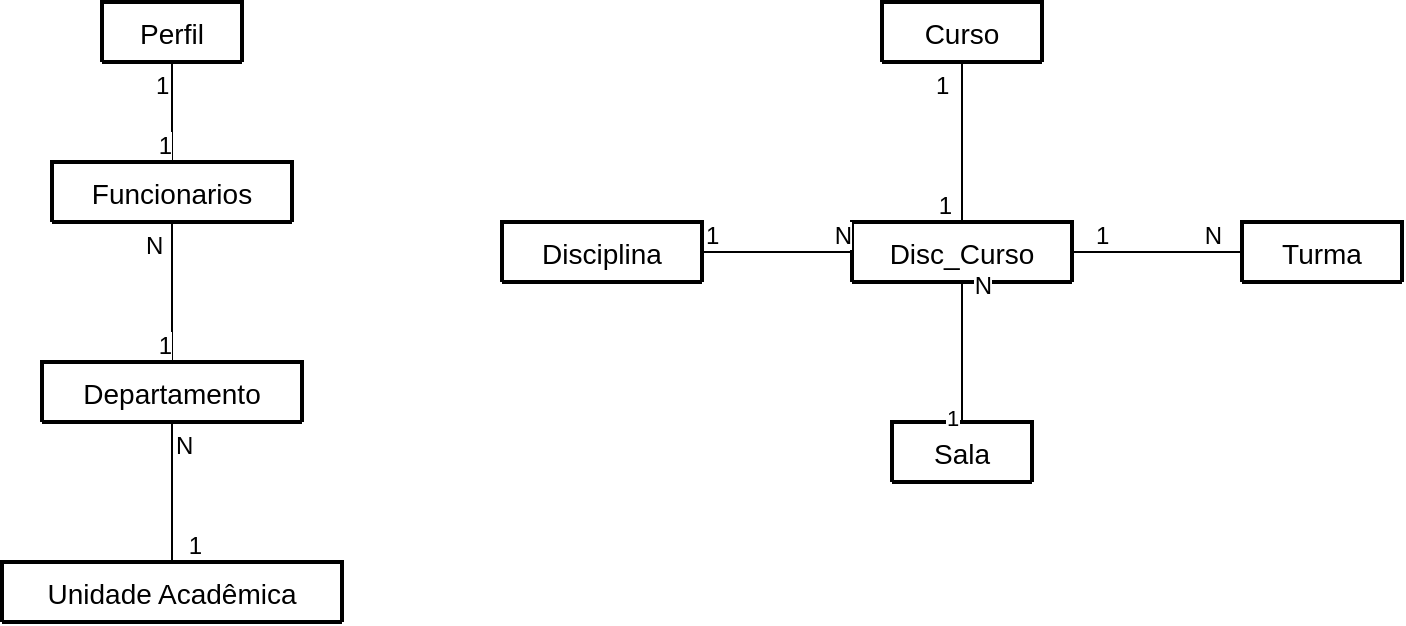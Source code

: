 <mxfile version="20.8.16" type="github">
  <diagram name="Página-1" id="47gyemP9zSXH3n4L2P8I">
    <mxGraphModel dx="1133" dy="673" grid="1" gridSize="10" guides="1" tooltips="1" connect="1" arrows="1" fold="1" page="1" pageScale="1" pageWidth="827" pageHeight="1169" background="none" math="0" shadow="0">
      <root>
        <mxCell id="0" />
        <mxCell id="1" parent="0" />
        <mxCell id="vb1vdAZIQKKRY02-nErp-1" value="Disciplina" style="swimlane;childLayout=stackLayout;horizontal=1;startSize=30;horizontalStack=0;rounded=1;fontSize=14;fontStyle=0;strokeWidth=2;resizeParent=0;resizeLast=1;shadow=0;dashed=0;align=center;" vertex="1" collapsed="1" parent="1">
          <mxGeometry x="340" y="140" width="100" height="30" as="geometry">
            <mxRectangle x="290" y="270" width="160" height="140" as="alternateBounds" />
          </mxGeometry>
        </mxCell>
        <mxCell id="vb1vdAZIQKKRY02-nErp-2" value="ID&#xa;Nome&#xa;Código&#xa;Credito&#xa;Crédito Teórico&#xa;Crédito Prático&#xa;Crédito EAD" style="align=left;strokeColor=none;fillColor=none;spacingLeft=4;fontSize=12;verticalAlign=top;resizable=0;rotatable=0;part=1;" vertex="1" parent="vb1vdAZIQKKRY02-nErp-1">
          <mxGeometry y="30" width="160" height="110" as="geometry" />
        </mxCell>
        <mxCell id="vb1vdAZIQKKRY02-nErp-3" value="Curso" style="swimlane;childLayout=stackLayout;horizontal=1;startSize=30;horizontalStack=0;rounded=1;fontSize=14;fontStyle=0;strokeWidth=2;resizeParent=0;resizeLast=1;shadow=0;dashed=0;align=center;" vertex="1" collapsed="1" parent="1">
          <mxGeometry x="530" y="30" width="80" height="30" as="geometry">
            <mxRectangle x="520" y="90" width="160" height="120" as="alternateBounds" />
          </mxGeometry>
        </mxCell>
        <mxCell id="vb1vdAZIQKKRY02-nErp-4" value="ID&#xa;Nome&#xa;Período(Noturno ou Integral)&#xa;Código do Curso" style="align=left;strokeColor=none;fillColor=none;spacingLeft=4;fontSize=12;verticalAlign=top;resizable=0;rotatable=0;part=1;" vertex="1" parent="vb1vdAZIQKKRY02-nErp-3">
          <mxGeometry y="30" width="160" height="90" as="geometry" />
        </mxCell>
        <mxCell id="vb1vdAZIQKKRY02-nErp-5" value="Sala" style="swimlane;childLayout=stackLayout;horizontal=1;startSize=30;horizontalStack=0;rounded=1;fontSize=14;fontStyle=0;strokeWidth=2;resizeParent=0;resizeLast=1;shadow=0;dashed=0;align=center;" vertex="1" collapsed="1" parent="1">
          <mxGeometry x="535" y="240" width="70" height="30" as="geometry">
            <mxRectangle x="400" y="560" width="160" height="120" as="alternateBounds" />
          </mxGeometry>
        </mxCell>
        <mxCell id="vb1vdAZIQKKRY02-nErp-6" value="ID&#xa;Local&#xa;Capacidade máxima" style="align=left;strokeColor=none;fillColor=none;spacingLeft=4;fontSize=12;verticalAlign=top;resizable=0;rotatable=0;part=1;" vertex="1" parent="vb1vdAZIQKKRY02-nErp-5">
          <mxGeometry y="30" width="160" height="90" as="geometry" />
        </mxCell>
        <mxCell id="vb1vdAZIQKKRY02-nErp-7" value="Departamento" style="swimlane;childLayout=stackLayout;horizontal=1;startSize=30;horizontalStack=0;rounded=1;fontSize=14;fontStyle=0;strokeWidth=2;resizeParent=0;resizeLast=1;shadow=0;dashed=0;align=center;" vertex="1" collapsed="1" parent="1">
          <mxGeometry x="110" y="210" width="130" height="30" as="geometry">
            <mxRectangle x="110" y="440" width="160" height="120" as="alternateBounds" />
          </mxGeometry>
        </mxCell>
        <mxCell id="vb1vdAZIQKKRY02-nErp-8" value="ID&#xa;Nome&#xa;Código_ua" style="align=left;strokeColor=none;fillColor=none;spacingLeft=4;fontSize=12;verticalAlign=top;resizable=0;rotatable=0;part=1;" vertex="1" parent="vb1vdAZIQKKRY02-nErp-7">
          <mxGeometry y="30" width="160" height="90" as="geometry" />
        </mxCell>
        <mxCell id="vb1vdAZIQKKRY02-nErp-9" value="Turma" style="swimlane;childLayout=stackLayout;horizontal=1;startSize=30;horizontalStack=0;rounded=1;fontSize=14;fontStyle=0;strokeWidth=2;resizeParent=0;resizeLast=1;shadow=0;dashed=0;align=center;" vertex="1" collapsed="1" parent="1">
          <mxGeometry x="710" y="140" width="80" height="30" as="geometry">
            <mxRectangle x="650" y="560" width="160" height="120" as="alternateBounds" />
          </mxGeometry>
        </mxCell>
        <mxCell id="vb1vdAZIQKKRY02-nErp-10" value="ID &#xa;Nome&#xa;ID Curso&#xa;" style="align=left;strokeColor=none;fillColor=none;spacingLeft=4;fontSize=12;verticalAlign=top;resizable=0;rotatable=0;part=1;labelBackgroundColor=default;" vertex="1" parent="vb1vdAZIQKKRY02-nErp-9">
          <mxGeometry y="30" width="160" height="90" as="geometry" />
        </mxCell>
        <mxCell id="vb1vdAZIQKKRY02-nErp-11" value="Funcionarios" style="swimlane;childLayout=stackLayout;horizontal=1;startSize=30;horizontalStack=0;rounded=1;fontSize=14;fontStyle=0;strokeWidth=2;resizeParent=0;resizeLast=1;shadow=0;dashed=0;align=center;" vertex="1" collapsed="1" parent="1">
          <mxGeometry x="115" y="110" width="120" height="30" as="geometry">
            <mxRectangle x="110" y="230" width="160" height="120" as="alternateBounds" />
          </mxGeometry>
        </mxCell>
        <mxCell id="vb1vdAZIQKKRY02-nErp-12" value="ID &#xa;Nome&#xa;SIAPE&#xa;CD&#xa;Perfil" style="align=left;strokeColor=none;fillColor=none;spacingLeft=4;fontSize=12;verticalAlign=top;resizable=0;rotatable=0;part=1;" vertex="1" parent="vb1vdAZIQKKRY02-nErp-11">
          <mxGeometry y="30" width="160" height="90" as="geometry" />
        </mxCell>
        <mxCell id="vb1vdAZIQKKRY02-nErp-13" value="Disc_Curso" style="swimlane;childLayout=stackLayout;horizontal=1;startSize=30;horizontalStack=0;rounded=1;fontSize=14;fontStyle=0;strokeWidth=2;resizeParent=0;resizeLast=1;shadow=0;dashed=0;align=center;" vertex="1" collapsed="1" parent="1">
          <mxGeometry x="515" y="140" width="110" height="30" as="geometry">
            <mxRectangle x="520" y="280" width="160" height="120" as="alternateBounds" />
          </mxGeometry>
        </mxCell>
        <mxCell id="vb1vdAZIQKKRY02-nErp-14" value="ID&#xa;ID da disciplina&#xa;ID do curso&#xa;Código Sala&#xa;Período" style="align=left;strokeColor=none;fillColor=none;spacingLeft=4;fontSize=12;verticalAlign=top;resizable=0;rotatable=0;part=1;" vertex="1" parent="vb1vdAZIQKKRY02-nErp-13">
          <mxGeometry y="30" width="160" height="90" as="geometry" />
        </mxCell>
        <mxCell id="vb1vdAZIQKKRY02-nErp-21" value="Perfil" style="swimlane;childLayout=stackLayout;horizontal=1;startSize=30;horizontalStack=0;rounded=1;fontSize=14;fontStyle=0;strokeWidth=2;resizeParent=0;resizeLast=1;shadow=0;dashed=0;align=center;" vertex="1" collapsed="1" parent="1">
          <mxGeometry x="140" y="30" width="70" height="30" as="geometry">
            <mxRectangle x="110" y="30" width="160" height="120" as="alternateBounds" />
          </mxGeometry>
        </mxCell>
        <mxCell id="vb1vdAZIQKKRY02-nErp-22" value="ID &#xa;Nome&#xa;Nível de Acesso" style="align=left;strokeColor=none;fillColor=none;spacingLeft=4;fontSize=12;verticalAlign=top;resizable=0;rotatable=0;part=1;" vertex="1" parent="vb1vdAZIQKKRY02-nErp-21">
          <mxGeometry y="30" width="160" height="90" as="geometry" />
        </mxCell>
        <mxCell id="vb1vdAZIQKKRY02-nErp-25" value="Unidade Acadêmica" style="swimlane;childLayout=stackLayout;horizontal=1;startSize=30;horizontalStack=0;rounded=1;fontSize=14;fontStyle=0;strokeWidth=2;resizeParent=0;resizeLast=1;shadow=0;dashed=0;align=center;" vertex="1" collapsed="1" parent="1">
          <mxGeometry x="90" y="310" width="170" height="30" as="geometry">
            <mxRectangle x="110" y="640" width="160" height="120" as="alternateBounds" />
          </mxGeometry>
        </mxCell>
        <mxCell id="vb1vdAZIQKKRY02-nErp-26" value="ID&#xa;Nome&#xa;Código_departamento" style="align=left;strokeColor=none;fillColor=none;spacingLeft=4;fontSize=12;verticalAlign=top;resizable=0;rotatable=0;part=1;" vertex="1" parent="vb1vdAZIQKKRY02-nErp-25">
          <mxGeometry y="30" width="160" height="90" as="geometry" />
        </mxCell>
        <mxCell id="vb1vdAZIQKKRY02-nErp-58" value="" style="endArrow=none;html=1;rounded=0;entryX=0;entryY=0.5;entryDx=0;entryDy=0;exitX=1;exitY=0.5;exitDx=0;exitDy=0;" edge="1" parent="1" source="vb1vdAZIQKKRY02-nErp-13" target="vb1vdAZIQKKRY02-nErp-9">
          <mxGeometry relative="1" as="geometry">
            <mxPoint x="630" y="294.58" as="sourcePoint" />
            <mxPoint x="680" y="294.58" as="targetPoint" />
            <Array as="points" />
          </mxGeometry>
        </mxCell>
        <mxCell id="vb1vdAZIQKKRY02-nErp-59" value="1" style="resizable=0;html=1;align=left;verticalAlign=bottom;labelBackgroundColor=default;" connectable="0" vertex="1" parent="vb1vdAZIQKKRY02-nErp-58">
          <mxGeometry x="-1" relative="1" as="geometry">
            <mxPoint x="10" as="offset" />
          </mxGeometry>
        </mxCell>
        <mxCell id="vb1vdAZIQKKRY02-nErp-60" value="N" style="resizable=0;html=1;align=right;verticalAlign=bottom;labelBackgroundColor=default;" connectable="0" vertex="1" parent="vb1vdAZIQKKRY02-nErp-58">
          <mxGeometry x="1" relative="1" as="geometry">
            <mxPoint x="-10" as="offset" />
          </mxGeometry>
        </mxCell>
        <mxCell id="vb1vdAZIQKKRY02-nErp-61" value="" style="endArrow=none;html=1;rounded=0;entryX=0.5;entryY=0;entryDx=0;entryDy=0;exitX=0.5;exitY=1;exitDx=0;exitDy=0;" edge="1" parent="1" source="vb1vdAZIQKKRY02-nErp-13" target="vb1vdAZIQKKRY02-nErp-5">
          <mxGeometry relative="1" as="geometry">
            <mxPoint x="414" y="370" as="sourcePoint" />
            <mxPoint x="574" y="370" as="targetPoint" />
          </mxGeometry>
        </mxCell>
        <mxCell id="vb1vdAZIQKKRY02-nErp-62" value="" style="resizable=0;html=1;align=left;verticalAlign=bottom;labelBackgroundColor=default;" connectable="0" vertex="1" parent="vb1vdAZIQKKRY02-nErp-61">
          <mxGeometry x="-1" relative="1" as="geometry" />
        </mxCell>
        <mxCell id="vb1vdAZIQKKRY02-nErp-63" value="N" style="resizable=0;html=1;align=right;verticalAlign=bottom;labelBackgroundColor=default;" connectable="0" vertex="1" parent="vb1vdAZIQKKRY02-nErp-61">
          <mxGeometry x="1" relative="1" as="geometry">
            <mxPoint x="15" y="-60" as="offset" />
          </mxGeometry>
        </mxCell>
        <mxCell id="vb1vdAZIQKKRY02-nErp-65" value="1" style="edgeLabel;html=1;align=center;verticalAlign=middle;resizable=0;points=[];" vertex="1" connectable="0" parent="vb1vdAZIQKKRY02-nErp-61">
          <mxGeometry x="-0.596" y="2" relative="1" as="geometry">
            <mxPoint x="-7" y="54" as="offset" />
          </mxGeometry>
        </mxCell>
        <mxCell id="vb1vdAZIQKKRY02-nErp-66" value="" style="endArrow=none;html=1;rounded=0;entryX=0;entryY=0.5;entryDx=0;entryDy=0;exitX=1;exitY=0.5;exitDx=0;exitDy=0;" edge="1" parent="1" source="vb1vdAZIQKKRY02-nErp-1" target="vb1vdAZIQKKRY02-nErp-13">
          <mxGeometry relative="1" as="geometry">
            <mxPoint x="300" y="310" as="sourcePoint" />
            <mxPoint x="460" y="310" as="targetPoint" />
          </mxGeometry>
        </mxCell>
        <mxCell id="vb1vdAZIQKKRY02-nErp-67" value="1" style="resizable=0;html=1;align=left;verticalAlign=bottom;labelBackgroundColor=default;" connectable="0" vertex="1" parent="vb1vdAZIQKKRY02-nErp-66">
          <mxGeometry x="-1" relative="1" as="geometry" />
        </mxCell>
        <mxCell id="vb1vdAZIQKKRY02-nErp-68" value="N" style="resizable=0;html=1;align=right;verticalAlign=bottom;labelBackgroundColor=default;" connectable="0" vertex="1" parent="vb1vdAZIQKKRY02-nErp-66">
          <mxGeometry x="1" relative="1" as="geometry" />
        </mxCell>
        <mxCell id="vb1vdAZIQKKRY02-nErp-69" value="" style="endArrow=none;html=1;rounded=0;entryX=0.5;entryY=0;entryDx=0;entryDy=0;exitX=0.5;exitY=1;exitDx=0;exitDy=0;" edge="1" parent="1" source="vb1vdAZIQKKRY02-nErp-3" target="vb1vdAZIQKKRY02-nErp-13">
          <mxGeometry relative="1" as="geometry">
            <mxPoint x="410" y="230" as="sourcePoint" />
            <mxPoint x="570" y="230" as="targetPoint" />
          </mxGeometry>
        </mxCell>
        <mxCell id="vb1vdAZIQKKRY02-nErp-70" value="1" style="resizable=0;html=1;align=left;verticalAlign=bottom;labelBackgroundColor=default;" connectable="0" vertex="1" parent="vb1vdAZIQKKRY02-nErp-69">
          <mxGeometry x="-1" relative="1" as="geometry">
            <mxPoint x="-15" y="20" as="offset" />
          </mxGeometry>
        </mxCell>
        <mxCell id="vb1vdAZIQKKRY02-nErp-71" value="1" style="resizable=0;html=1;align=right;verticalAlign=bottom;labelBackgroundColor=default;" connectable="0" vertex="1" parent="vb1vdAZIQKKRY02-nErp-69">
          <mxGeometry x="1" relative="1" as="geometry">
            <mxPoint x="-5" as="offset" />
          </mxGeometry>
        </mxCell>
        <mxCell id="vb1vdAZIQKKRY02-nErp-73" value="" style="endArrow=none;html=1;rounded=0;exitX=0.5;exitY=1;exitDx=0;exitDy=0;entryX=0.5;entryY=0;entryDx=0;entryDy=0;" edge="1" parent="1" source="vb1vdAZIQKKRY02-nErp-22" target="vb1vdAZIQKKRY02-nErp-11">
          <mxGeometry relative="1" as="geometry">
            <mxPoint x="300" y="310" as="sourcePoint" />
            <mxPoint x="460" y="310" as="targetPoint" />
          </mxGeometry>
        </mxCell>
        <mxCell id="vb1vdAZIQKKRY02-nErp-74" value="1" style="resizable=0;html=1;align=left;verticalAlign=bottom;labelBackgroundColor=default;" connectable="0" vertex="1" parent="vb1vdAZIQKKRY02-nErp-73">
          <mxGeometry x="-1" relative="1" as="geometry">
            <mxPoint x="-10" y="20" as="offset" />
          </mxGeometry>
        </mxCell>
        <mxCell id="vb1vdAZIQKKRY02-nErp-75" value="1" style="resizable=0;html=1;align=right;verticalAlign=bottom;labelBackgroundColor=default;" connectable="0" vertex="1" parent="vb1vdAZIQKKRY02-nErp-73">
          <mxGeometry x="1" relative="1" as="geometry" />
        </mxCell>
        <mxCell id="vb1vdAZIQKKRY02-nErp-77" value="" style="endArrow=none;html=1;rounded=0;exitX=0.5;exitY=1;exitDx=0;exitDy=0;entryX=0.5;entryY=0;entryDx=0;entryDy=0;" edge="1" parent="1" source="vb1vdAZIQKKRY02-nErp-11" target="vb1vdAZIQKKRY02-nErp-7">
          <mxGeometry relative="1" as="geometry">
            <mxPoint x="300" y="310" as="sourcePoint" />
            <mxPoint x="460" y="310" as="targetPoint" />
          </mxGeometry>
        </mxCell>
        <mxCell id="vb1vdAZIQKKRY02-nErp-78" value="N" style="resizable=0;html=1;align=left;verticalAlign=bottom;labelBackgroundColor=default;" connectable="0" vertex="1" parent="vb1vdAZIQKKRY02-nErp-77">
          <mxGeometry x="-1" relative="1" as="geometry">
            <mxPoint x="-15" y="20" as="offset" />
          </mxGeometry>
        </mxCell>
        <mxCell id="vb1vdAZIQKKRY02-nErp-79" value="1" style="resizable=0;html=1;align=right;verticalAlign=bottom;labelBackgroundColor=default;" connectable="0" vertex="1" parent="vb1vdAZIQKKRY02-nErp-77">
          <mxGeometry x="1" relative="1" as="geometry" />
        </mxCell>
        <mxCell id="vb1vdAZIQKKRY02-nErp-80" value="" style="endArrow=none;html=1;rounded=0;entryX=0.5;entryY=0;entryDx=0;entryDy=0;exitX=0.5;exitY=1;exitDx=0;exitDy=0;" edge="1" parent="1" source="vb1vdAZIQKKRY02-nErp-7" target="vb1vdAZIQKKRY02-nErp-25">
          <mxGeometry relative="1" as="geometry">
            <mxPoint x="300" y="490" as="sourcePoint" />
            <mxPoint x="460" y="490" as="targetPoint" />
            <Array as="points" />
          </mxGeometry>
        </mxCell>
        <mxCell id="vb1vdAZIQKKRY02-nErp-81" value="N" style="resizable=0;html=1;align=left;verticalAlign=bottom;labelBackgroundColor=default;" connectable="0" vertex="1" parent="vb1vdAZIQKKRY02-nErp-80">
          <mxGeometry x="-1" relative="1" as="geometry">
            <mxPoint y="20" as="offset" />
          </mxGeometry>
        </mxCell>
        <mxCell id="vb1vdAZIQKKRY02-nErp-82" value="1" style="resizable=0;html=1;align=right;verticalAlign=bottom;labelBackgroundColor=default;" connectable="0" vertex="1" parent="vb1vdAZIQKKRY02-nErp-80">
          <mxGeometry x="1" relative="1" as="geometry">
            <mxPoint x="15" as="offset" />
          </mxGeometry>
        </mxCell>
      </root>
    </mxGraphModel>
  </diagram>
</mxfile>
